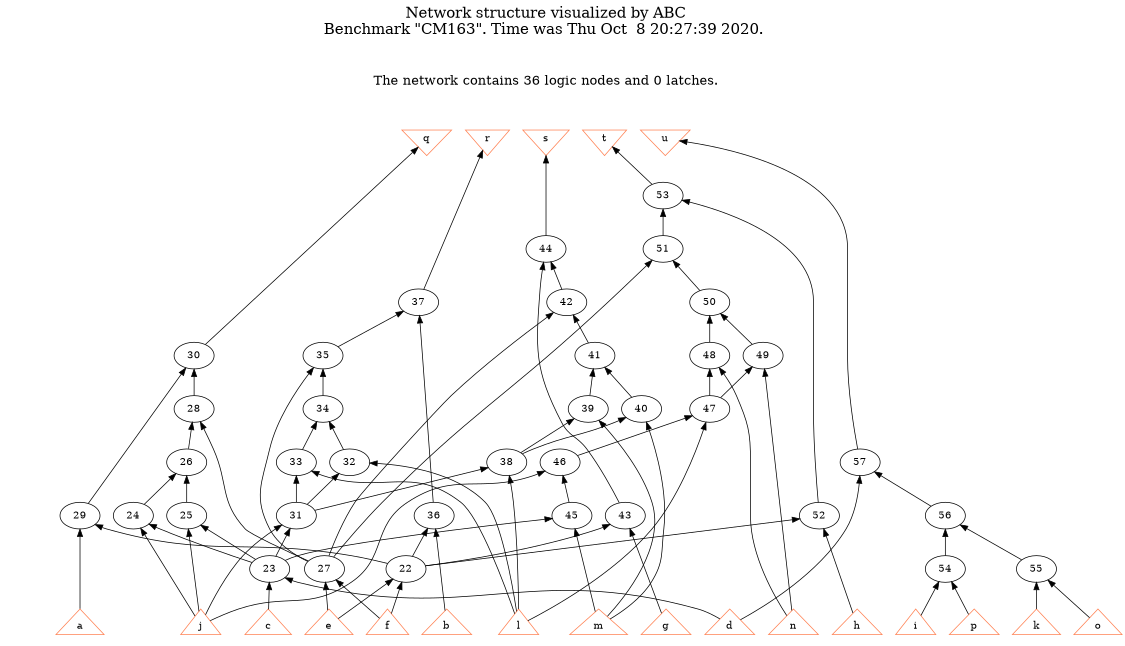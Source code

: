 # Network structure generated by ABC

digraph network {
size = "7.5,10";
center = true;
edge [dir = back];

{
  node [shape = plaintext];
  edge [style = invis];
  LevelTitle1 [label=""];
  LevelTitle2 [label=""];
  Level9 [label = ""];
  Level8 [label = ""];
  Level7 [label = ""];
  Level6 [label = ""];
  Level5 [label = ""];
  Level4 [label = ""];
  Level3 [label = ""];
  Level2 [label = ""];
  Level1 [label = ""];
  Level0 [label = ""];
  LevelTitle1 ->  LevelTitle2 ->  Level9 ->  Level8 ->  Level7 ->  Level6 ->  Level5 ->  Level4 ->  Level3 ->  Level2 ->  Level1 ->  Level0;
}

{
  rank = same;
  LevelTitle1;
  title1 [shape=plaintext,
          fontsize=20,
          fontname = "Times-Roman",
          label="Network structure visualized by ABC\nBenchmark \"CM163\". Time was Thu Oct  8 20:27:39 2020. "
         ];
}

{
  rank = same;
  LevelTitle2;
  title2 [shape=plaintext,
          fontsize=18,
          fontname = "Times-Roman",
          label="The network contains 36 logic nodes and 0 latches.\n"
         ];
}

{
  rank = same;
  Level9;
  Node17 [label = "q", shape = invtriangle, color = coral, fillcolor = coral];
  Node18 [label = "r", shape = invtriangle, color = coral, fillcolor = coral];
  Node19 [label = "s", shape = invtriangle, color = coral, fillcolor = coral];
  Node20 [label = "t", shape = invtriangle, color = coral, fillcolor = coral];
  Node21 [label = "u", shape = invtriangle, color = coral, fillcolor = coral];
}

{
  rank = same;
  Level8;
  Node53 [label = "53\n", shape = ellipse];
}

{
  rank = same;
  Level7;
  Node44 [label = "44\n", shape = ellipse];
  Node51 [label = "51\n", shape = ellipse];
}

{
  rank = same;
  Level6;
  Node37 [label = "37\n", shape = ellipse];
  Node42 [label = "42\n", shape = ellipse];
  Node50 [label = "50\n", shape = ellipse];
}

{
  rank = same;
  Level5;
  Node30 [label = "30\n", shape = ellipse];
  Node35 [label = "35\n", shape = ellipse];
  Node41 [label = "41\n", shape = ellipse];
  Node48 [label = "48\n", shape = ellipse];
  Node49 [label = "49\n", shape = ellipse];
}

{
  rank = same;
  Level4;
  Node28 [label = "28\n", shape = ellipse];
  Node34 [label = "34\n", shape = ellipse];
  Node39 [label = "39\n", shape = ellipse];
  Node40 [label = "40\n", shape = ellipse];
  Node47 [label = "47\n", shape = ellipse];
}

{
  rank = same;
  Level3;
  Node26 [label = "26\n", shape = ellipse];
  Node32 [label = "32\n", shape = ellipse];
  Node33 [label = "33\n", shape = ellipse];
  Node38 [label = "38\n", shape = ellipse];
  Node46 [label = "46\n", shape = ellipse];
  Node57 [label = "57\n", shape = ellipse];
}

{
  rank = same;
  Level2;
  Node24 [label = "24\n", shape = ellipse];
  Node25 [label = "25\n", shape = ellipse];
  Node29 [label = "29\n", shape = ellipse];
  Node31 [label = "31\n", shape = ellipse];
  Node36 [label = "36\n", shape = ellipse];
  Node43 [label = "43\n", shape = ellipse];
  Node45 [label = "45\n", shape = ellipse];
  Node52 [label = "52\n", shape = ellipse];
  Node56 [label = "56\n", shape = ellipse];
}

{
  rank = same;
  Level1;
  Node22 [label = "22\n", shape = ellipse];
  Node23 [label = "23\n", shape = ellipse];
  Node27 [label = "27\n", shape = ellipse];
  Node54 [label = "54\n", shape = ellipse];
  Node55 [label = "55\n", shape = ellipse];
}

{
  rank = same;
  Level0;
  Node1 [label = "a", shape = triangle, color = coral, fillcolor = coral];
  Node2 [label = "b", shape = triangle, color = coral, fillcolor = coral];
  Node3 [label = "c", shape = triangle, color = coral, fillcolor = coral];
  Node4 [label = "d", shape = triangle, color = coral, fillcolor = coral];
  Node5 [label = "e", shape = triangle, color = coral, fillcolor = coral];
  Node6 [label = "f", shape = triangle, color = coral, fillcolor = coral];
  Node7 [label = "g", shape = triangle, color = coral, fillcolor = coral];
  Node8 [label = "h", shape = triangle, color = coral, fillcolor = coral];
  Node9 [label = "i", shape = triangle, color = coral, fillcolor = coral];
  Node10 [label = "j", shape = triangle, color = coral, fillcolor = coral];
  Node11 [label = "k", shape = triangle, color = coral, fillcolor = coral];
  Node12 [label = "l", shape = triangle, color = coral, fillcolor = coral];
  Node13 [label = "m", shape = triangle, color = coral, fillcolor = coral];
  Node14 [label = "n", shape = triangle, color = coral, fillcolor = coral];
  Node15 [label = "o", shape = triangle, color = coral, fillcolor = coral];
  Node16 [label = "p", shape = triangle, color = coral, fillcolor = coral];
}

title1 -> title2 [style = invis];
title2 -> Node17 [style = invis];
title2 -> Node18 [style = invis];
title2 -> Node19 [style = invis];
title2 -> Node20 [style = invis];
title2 -> Node21 [style = invis];
Node17 -> Node18 [style = invis];
Node18 -> Node19 [style = invis];
Node19 -> Node20 [style = invis];
Node20 -> Node21 [style = invis];
Node17 -> Node30 [style = solid];
Node18 -> Node37 [style = solid];
Node19 -> Node44 [style = solid];
Node20 -> Node53 [style = solid];
Node21 -> Node57 [style = solid];
Node22 -> Node5 [style = solid];
Node22 -> Node6 [style = solid];
Node23 -> Node3 [style = solid];
Node23 -> Node4 [style = solid];
Node24 -> Node10 [style = solid];
Node24 -> Node23 [style = solid];
Node25 -> Node10 [style = solid];
Node25 -> Node23 [style = solid];
Node26 -> Node24 [style = solid];
Node26 -> Node25 [style = solid];
Node27 -> Node5 [style = solid];
Node27 -> Node6 [style = solid];
Node28 -> Node26 [style = solid];
Node28 -> Node27 [style = solid];
Node29 -> Node1 [style = solid];
Node29 -> Node22 [style = solid];
Node30 -> Node28 [style = solid];
Node30 -> Node29 [style = solid];
Node31 -> Node10 [style = solid];
Node31 -> Node23 [style = solid];
Node32 -> Node12 [style = solid];
Node32 -> Node31 [style = solid];
Node33 -> Node12 [style = solid];
Node33 -> Node31 [style = solid];
Node34 -> Node32 [style = solid];
Node34 -> Node33 [style = solid];
Node35 -> Node27 [style = solid];
Node35 -> Node34 [style = solid];
Node36 -> Node2 [style = solid];
Node36 -> Node22 [style = solid];
Node37 -> Node35 [style = solid];
Node37 -> Node36 [style = solid];
Node38 -> Node12 [style = solid];
Node38 -> Node31 [style = solid];
Node39 -> Node13 [style = solid];
Node39 -> Node38 [style = solid];
Node40 -> Node13 [style = solid];
Node40 -> Node38 [style = solid];
Node41 -> Node39 [style = solid];
Node41 -> Node40 [style = solid];
Node42 -> Node27 [style = solid];
Node42 -> Node41 [style = solid];
Node43 -> Node7 [style = solid];
Node43 -> Node22 [style = solid];
Node44 -> Node42 [style = solid];
Node44 -> Node43 [style = solid];
Node45 -> Node13 [style = solid];
Node45 -> Node23 [style = solid];
Node46 -> Node10 [style = solid];
Node46 -> Node45 [style = solid];
Node47 -> Node12 [style = solid];
Node47 -> Node46 [style = solid];
Node48 -> Node14 [style = solid];
Node48 -> Node47 [style = solid];
Node49 -> Node14 [style = solid];
Node49 -> Node47 [style = solid];
Node50 -> Node48 [style = solid];
Node50 -> Node49 [style = solid];
Node51 -> Node27 [style = solid];
Node51 -> Node50 [style = solid];
Node52 -> Node8 [style = solid];
Node52 -> Node22 [style = solid];
Node53 -> Node51 [style = solid];
Node53 -> Node52 [style = solid];
Node54 -> Node9 [style = solid];
Node54 -> Node16 [style = solid];
Node55 -> Node11 [style = solid];
Node55 -> Node15 [style = solid];
Node56 -> Node54 [style = solid];
Node56 -> Node55 [style = solid];
Node57 -> Node4 [style = solid];
Node57 -> Node56 [style = solid];
}


